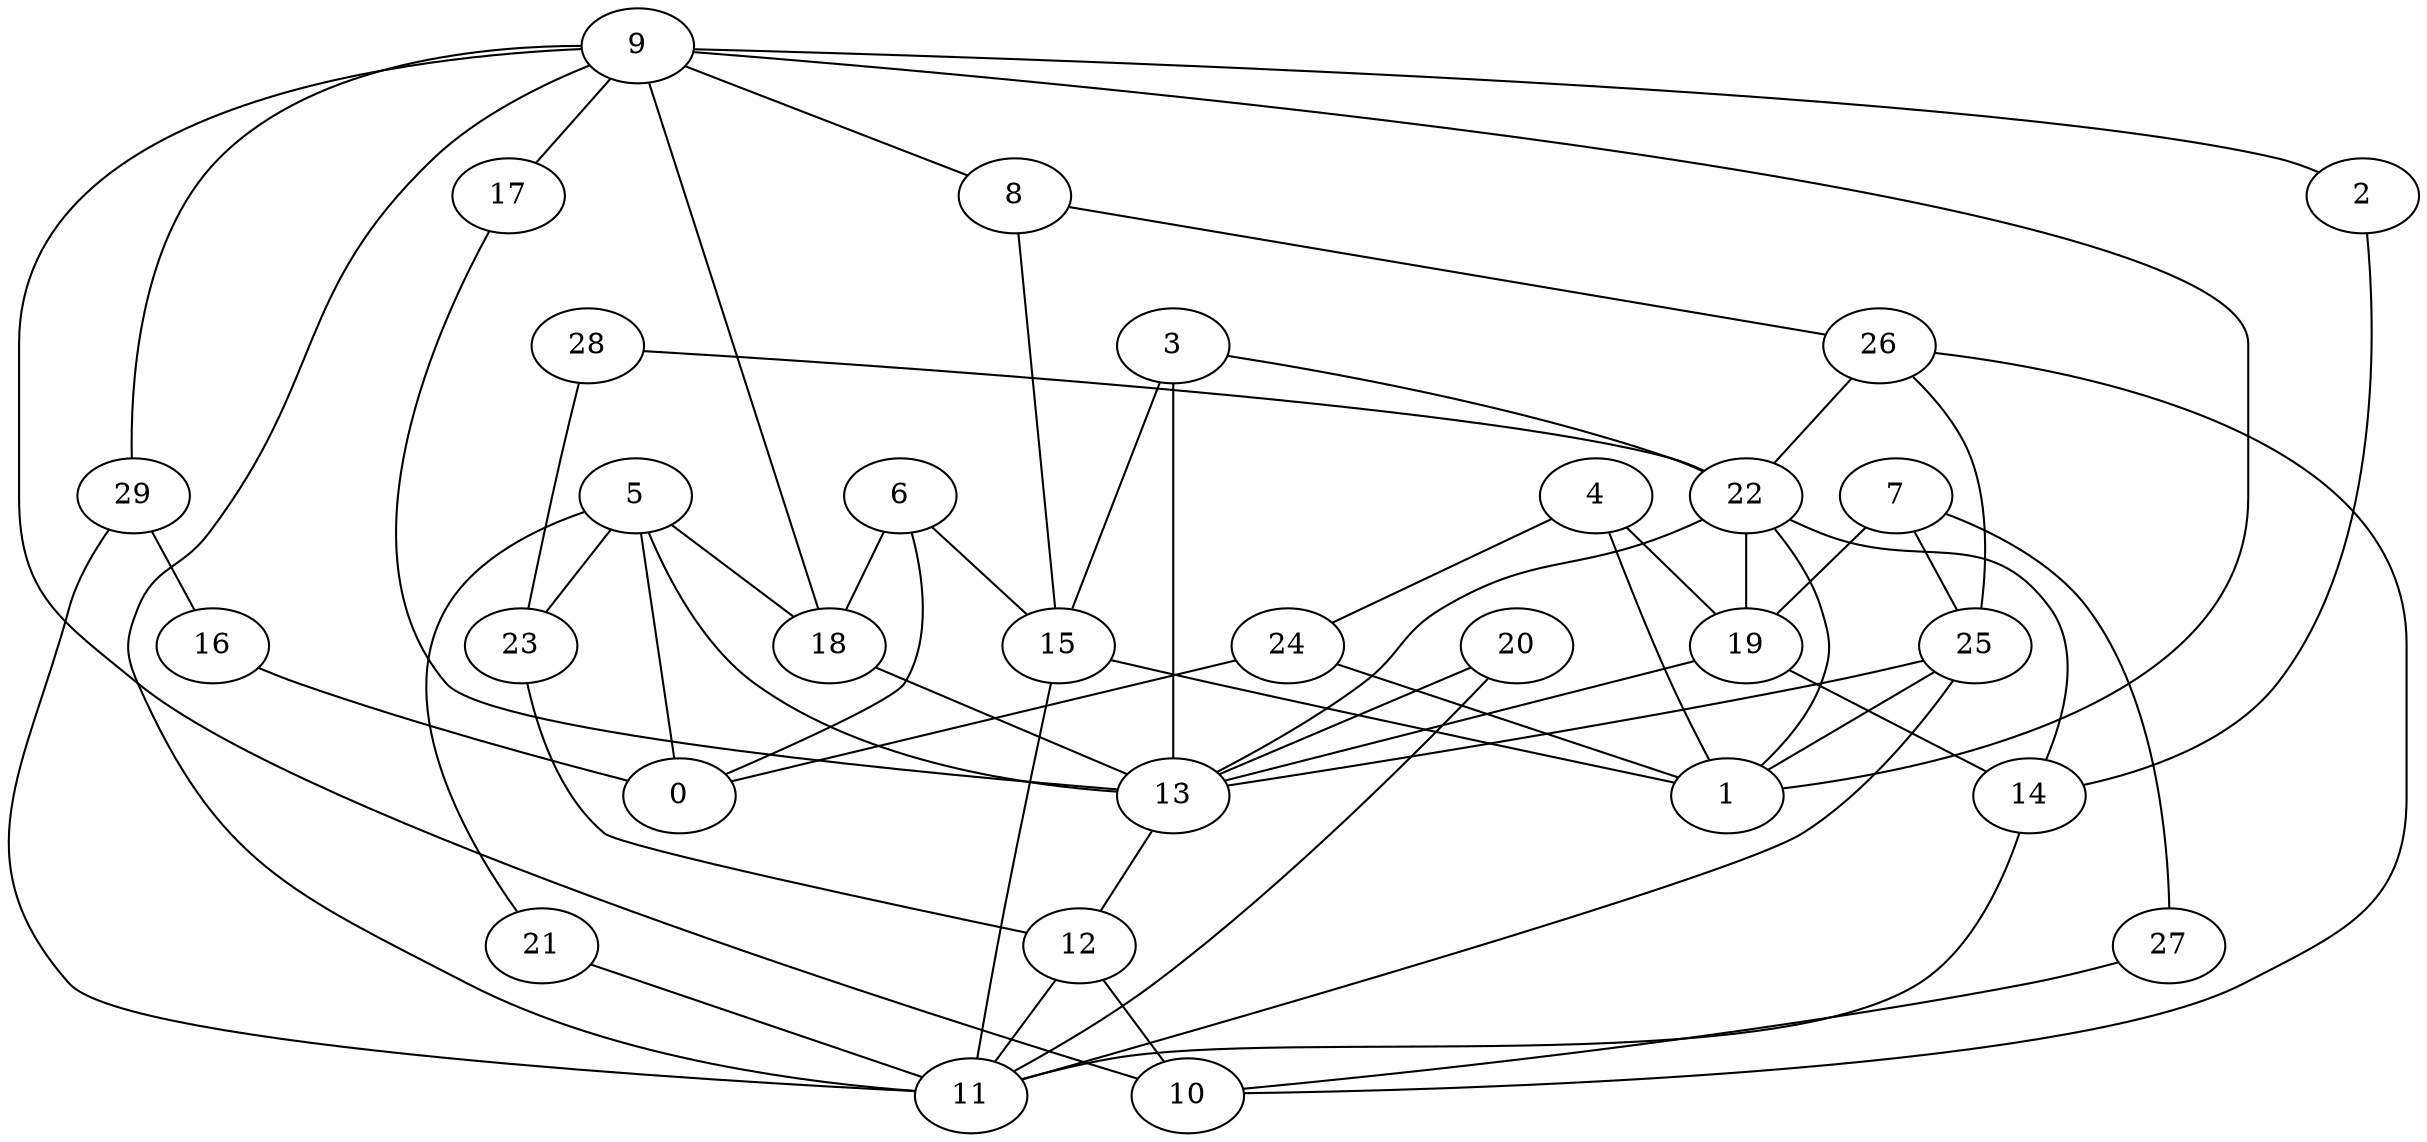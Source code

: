 digraph GG_graph {

subgraph G_graph {
edge [color = black]
"27" -> "10" [dir = none]
"9" -> "8" [dir = none]
"9" -> "11" [dir = none]
"9" -> "1" [dir = none]
"9" -> "18" [dir = none]
"9" -> "17" [dir = none]
"9" -> "10" [dir = none]
"9" -> "29" [dir = none]
"9" -> "2" [dir = none]
"22" -> "13" [dir = none]
"22" -> "19" [dir = none]
"22" -> "1" [dir = none]
"12" -> "10" [dir = none]
"12" -> "11" [dir = none]
"20" -> "11" [dir = none]
"20" -> "13" [dir = none]
"13" -> "12" [dir = none]
"29" -> "16" [dir = none]
"29" -> "11" [dir = none]
"15" -> "11" [dir = none]
"15" -> "1" [dir = none]
"18" -> "13" [dir = none]
"16" -> "0" [dir = none]
"19" -> "13" [dir = none]
"19" -> "14" [dir = none]
"3" -> "22" [dir = none]
"3" -> "13" [dir = none]
"6" -> "18" [dir = none]
"6" -> "15" [dir = none]
"6" -> "0" [dir = none]
"26" -> "10" [dir = none]
"26" -> "22" [dir = none]
"26" -> "25" [dir = none]
"14" -> "11" [dir = none]
"8" -> "15" [dir = none]
"8" -> "26" [dir = none]
"21" -> "11" [dir = none]
"23" -> "12" [dir = none]
"28" -> "22" [dir = none]
"28" -> "23" [dir = none]
"17" -> "13" [dir = none]
"25" -> "11" [dir = none]
"25" -> "13" [dir = none]
"25" -> "1" [dir = none]
"2" -> "14" [dir = none]
"7" -> "27" [dir = none]
"7" -> "25" [dir = none]
"7" -> "19" [dir = none]
"24" -> "1" [dir = none]
"24" -> "0" [dir = none]
"5" -> "23" [dir = none]
"5" -> "0" [dir = none]
"5" -> "21" [dir = none]
"5" -> "13" [dir = none]
"5" -> "18" [dir = none]
"4" -> "24" [dir = none]
"4" -> "1" [dir = none]
"4" -> "19" [dir = none]
"3" -> "15" [dir = none]
"22" -> "14" [dir = none]
}

}

